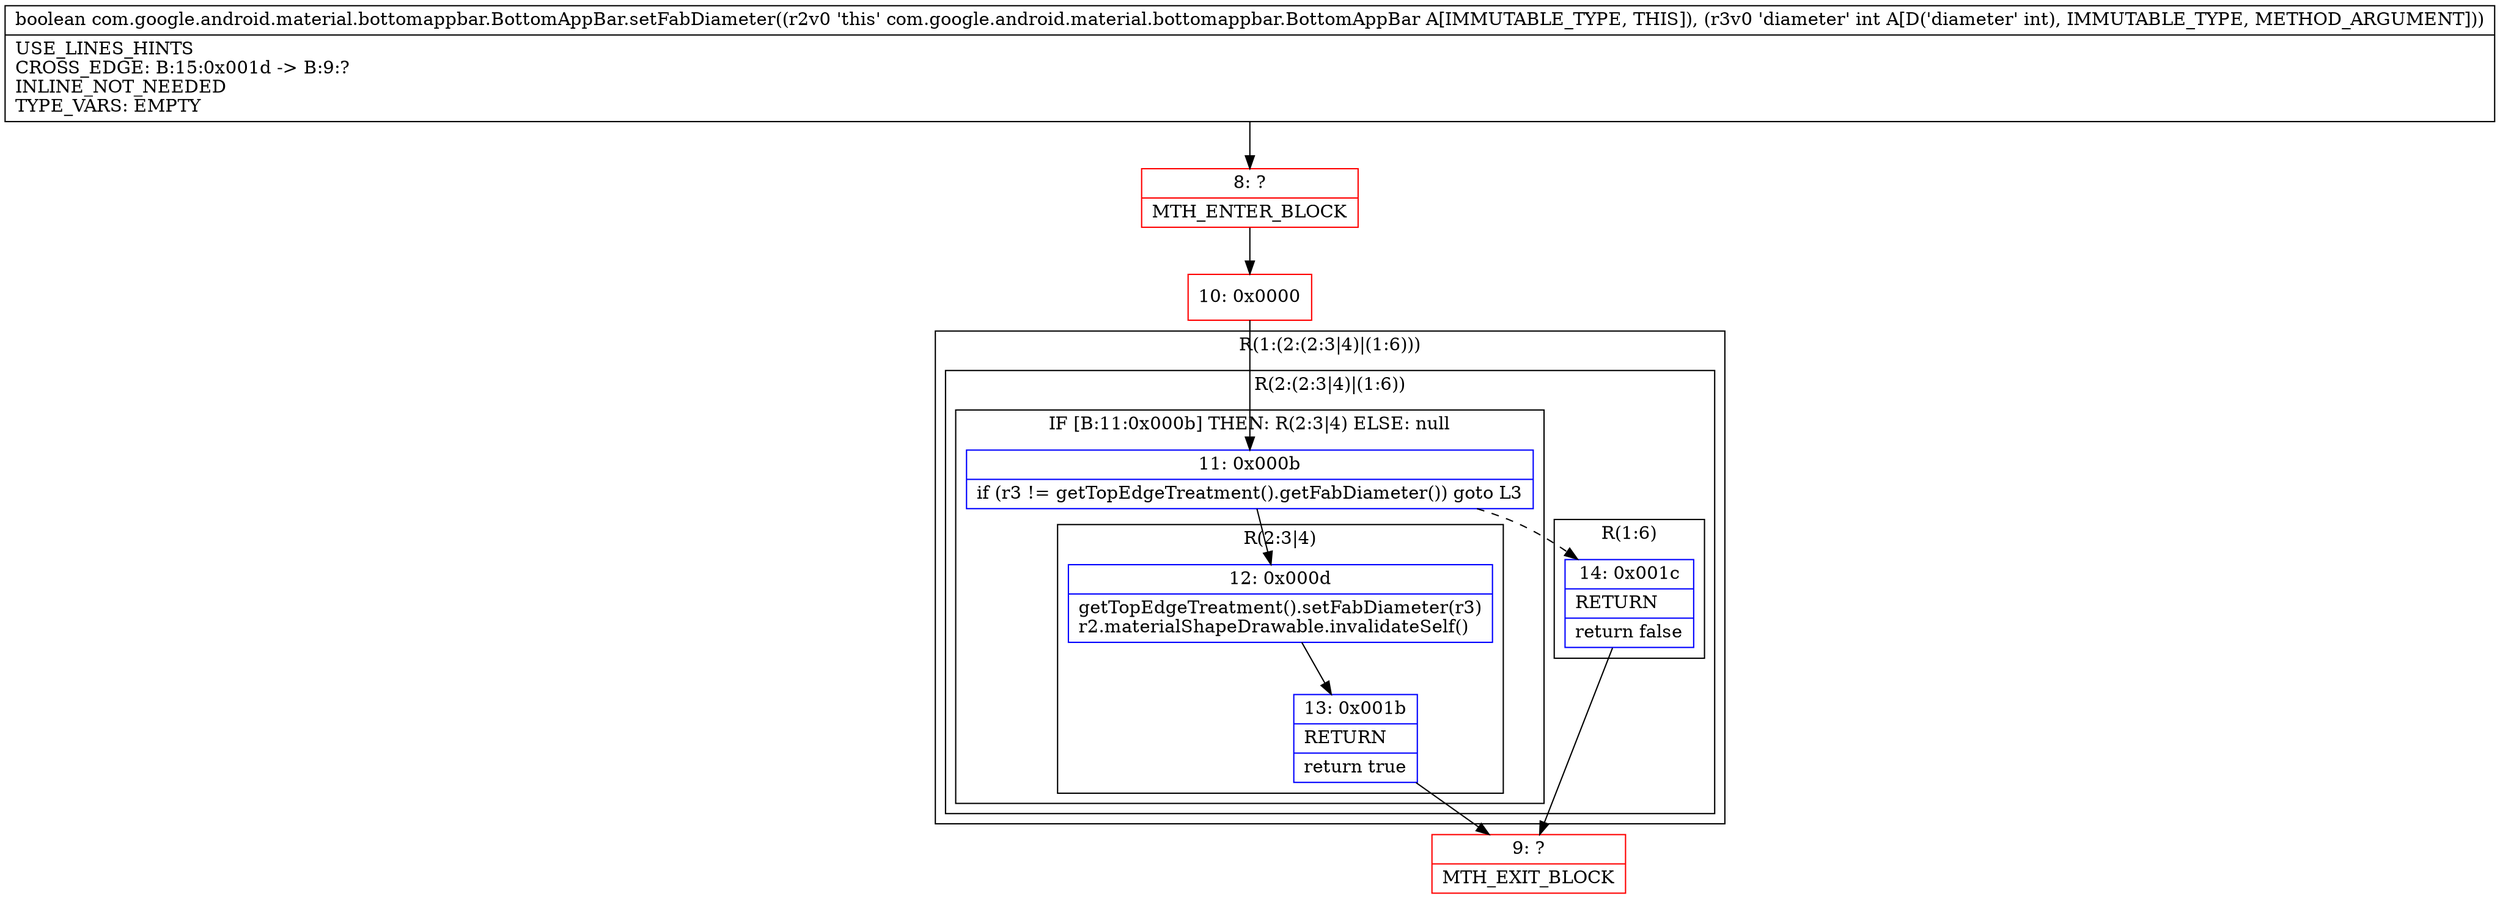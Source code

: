 digraph "CFG forcom.google.android.material.bottomappbar.BottomAppBar.setFabDiameter(I)Z" {
subgraph cluster_Region_344964195 {
label = "R(1:(2:(2:3|4)|(1:6)))";
node [shape=record,color=blue];
subgraph cluster_Region_1203750464 {
label = "R(2:(2:3|4)|(1:6))";
node [shape=record,color=blue];
subgraph cluster_IfRegion_456780 {
label = "IF [B:11:0x000b] THEN: R(2:3|4) ELSE: null";
node [shape=record,color=blue];
Node_11 [shape=record,label="{11\:\ 0x000b|if (r3 != getTopEdgeTreatment().getFabDiameter()) goto L3\l}"];
subgraph cluster_Region_526883327 {
label = "R(2:3|4)";
node [shape=record,color=blue];
Node_12 [shape=record,label="{12\:\ 0x000d|getTopEdgeTreatment().setFabDiameter(r3)\lr2.materialShapeDrawable.invalidateSelf()\l}"];
Node_13 [shape=record,label="{13\:\ 0x001b|RETURN\l|return true\l}"];
}
}
subgraph cluster_Region_1986155220 {
label = "R(1:6)";
node [shape=record,color=blue];
Node_14 [shape=record,label="{14\:\ 0x001c|RETURN\l|return false\l}"];
}
}
}
Node_8 [shape=record,color=red,label="{8\:\ ?|MTH_ENTER_BLOCK\l}"];
Node_10 [shape=record,color=red,label="{10\:\ 0x0000}"];
Node_9 [shape=record,color=red,label="{9\:\ ?|MTH_EXIT_BLOCK\l}"];
MethodNode[shape=record,label="{boolean com.google.android.material.bottomappbar.BottomAppBar.setFabDiameter((r2v0 'this' com.google.android.material.bottomappbar.BottomAppBar A[IMMUTABLE_TYPE, THIS]), (r3v0 'diameter' int A[D('diameter' int), IMMUTABLE_TYPE, METHOD_ARGUMENT]))  | USE_LINES_HINTS\lCROSS_EDGE: B:15:0x001d \-\> B:9:?\lINLINE_NOT_NEEDED\lTYPE_VARS: EMPTY\l}"];
MethodNode -> Node_8;Node_11 -> Node_12;
Node_11 -> Node_14[style=dashed];
Node_12 -> Node_13;
Node_13 -> Node_9;
Node_14 -> Node_9;
Node_8 -> Node_10;
Node_10 -> Node_11;
}

